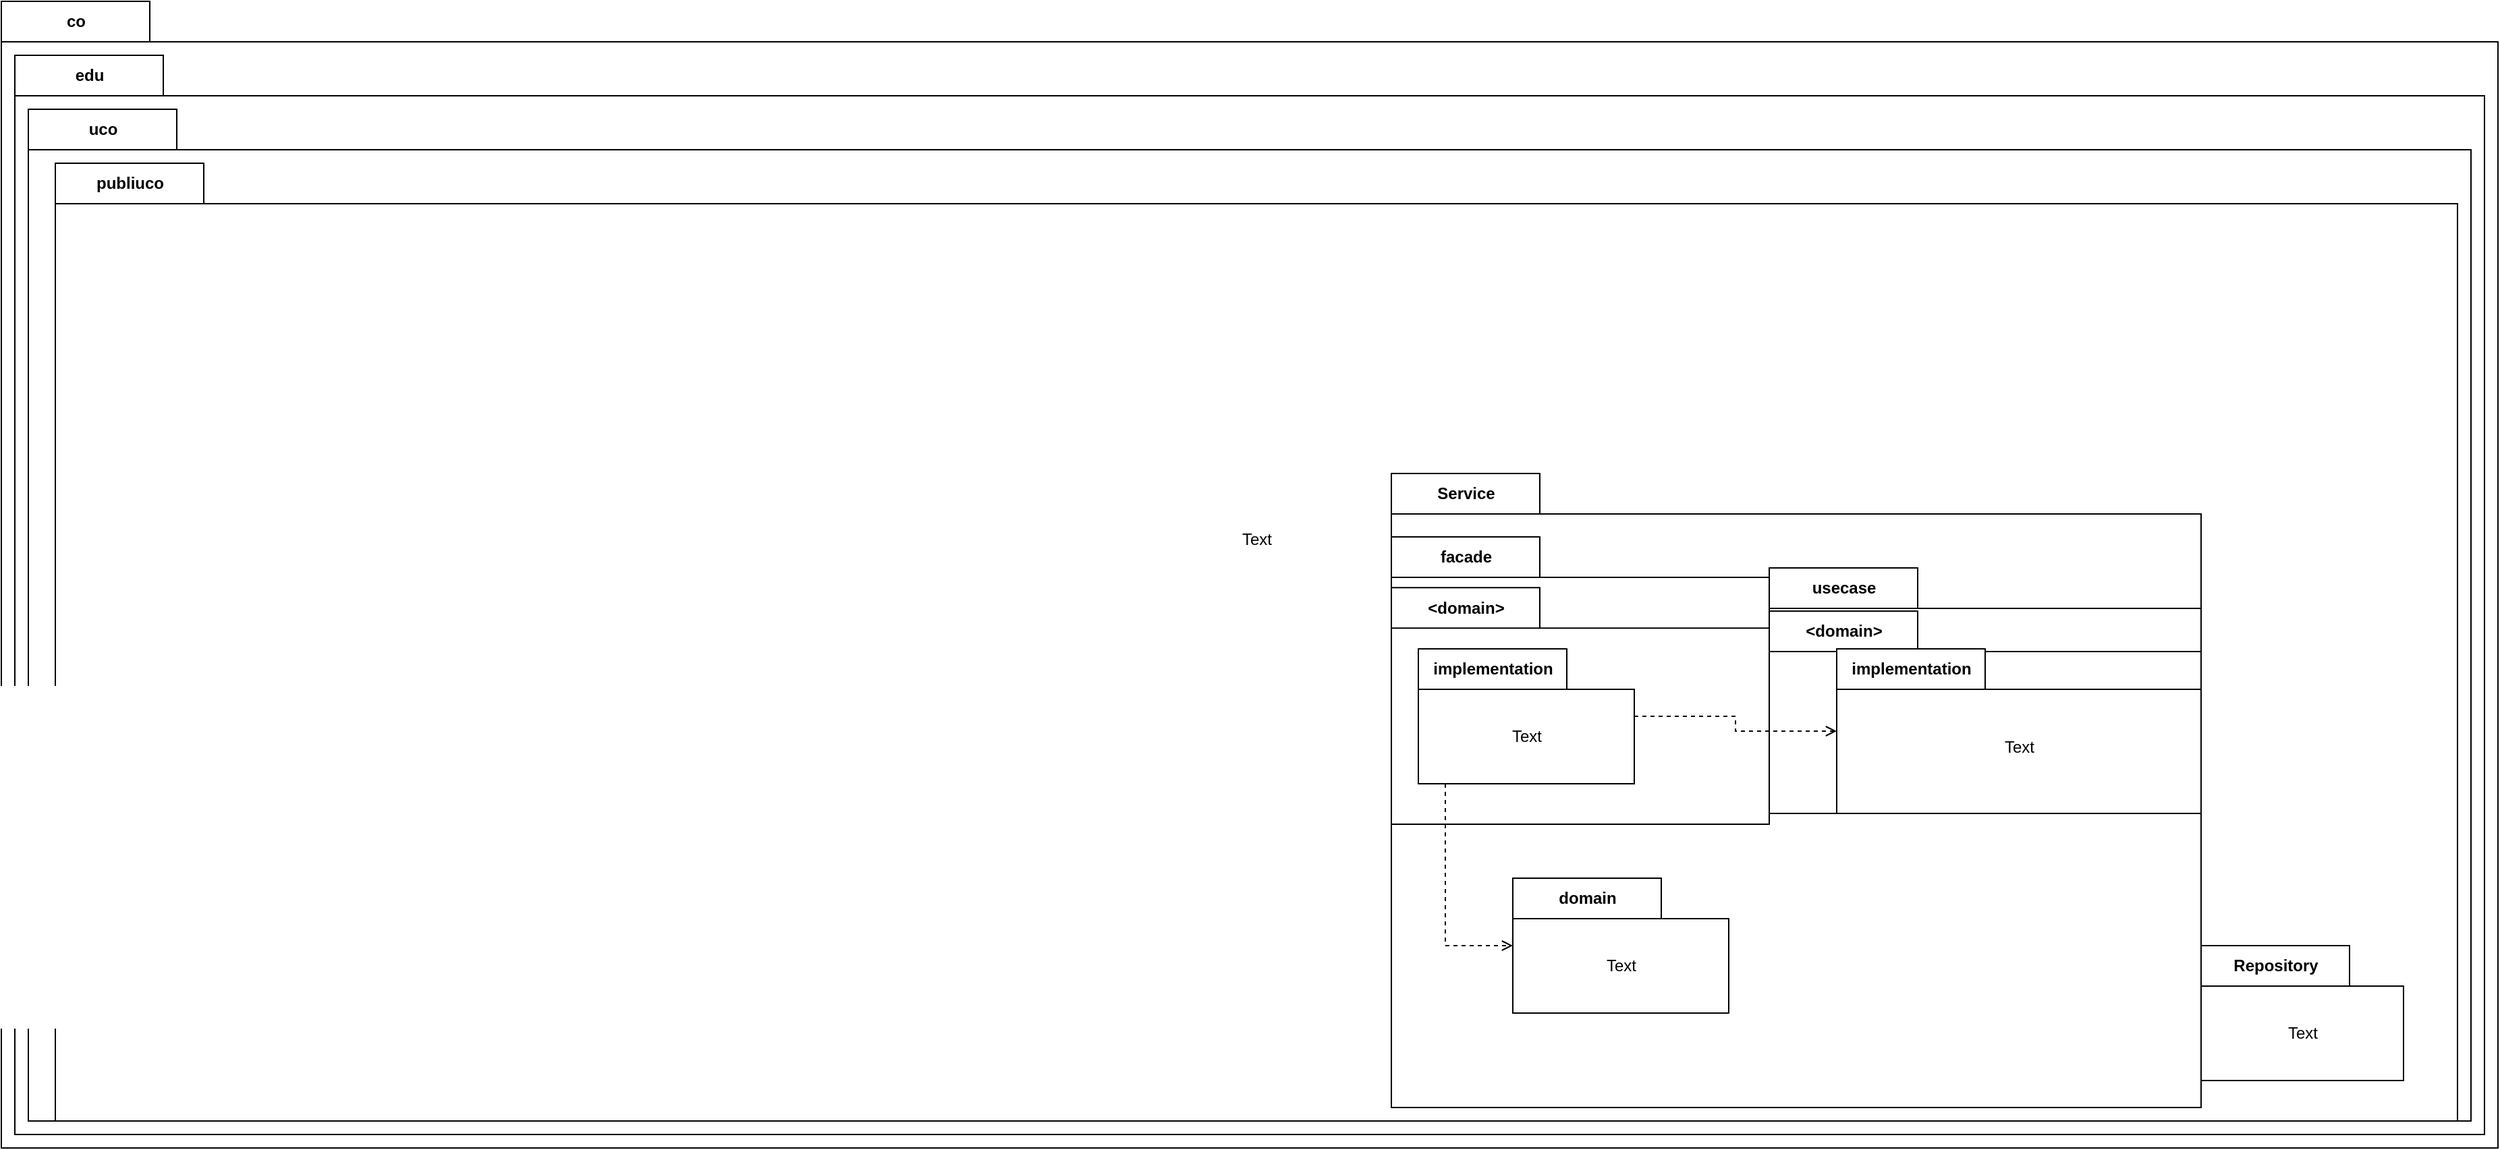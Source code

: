 <mxfile version="20.8.16" type="device"><diagram name="Página-1" id="WuZmXEgXU0VNbAFCJmsQ"><mxGraphModel dx="1691" dy="1685" grid="1" gridSize="10" guides="1" tooltips="1" connect="1" arrows="1" fold="1" page="1" pageScale="1" pageWidth="827" pageHeight="1169" math="0" shadow="0"><root><mxCell id="0"/><mxCell id="1" parent="0"/><mxCell id="E5G_coiugj1tsMY0_nDJ-1" value="co" style="shape=folder;fontStyle=1;tabWidth=110;tabHeight=30;tabPosition=left;html=1;boundedLbl=1;labelInHeader=1;container=1;collapsible=0;" parent="1" vertex="1"><mxGeometry x="-820" y="-430" width="1850" height="850" as="geometry"/></mxCell><mxCell id="E5G_coiugj1tsMY0_nDJ-2" value="Text" style="html=1;strokeColor=none;resizeWidth=1;resizeHeight=1;fillColor=none;part=1;connectable=0;allowArrows=0;deletable=0;" parent="E5G_coiugj1tsMY0_nDJ-1" vertex="1"><mxGeometry width="1850" height="595.0" relative="1" as="geometry"><mxPoint y="30" as="offset"/></mxGeometry></mxCell><mxCell id="E5G_coiugj1tsMY0_nDJ-3" value="edu" style="shape=folder;fontStyle=1;tabWidth=110;tabHeight=30;tabPosition=left;html=1;boundedLbl=1;labelInHeader=1;container=1;collapsible=0;" parent="1" vertex="1"><mxGeometry x="-810" y="-390" width="1830" height="800" as="geometry"/></mxCell><mxCell id="E5G_coiugj1tsMY0_nDJ-4" value="Text" style="html=1;strokeColor=none;resizeWidth=1;resizeHeight=1;fillColor=none;part=1;connectable=0;allowArrows=0;deletable=0;" parent="E5G_coiugj1tsMY0_nDJ-3" vertex="1"><mxGeometry width="1830" height="560" relative="1" as="geometry"><mxPoint y="30" as="offset"/></mxGeometry></mxCell><mxCell id="E5G_coiugj1tsMY0_nDJ-5" value="uco" style="shape=folder;fontStyle=1;tabWidth=110;tabHeight=30;tabPosition=left;html=1;boundedLbl=1;labelInHeader=1;container=1;collapsible=0;" parent="1" vertex="1"><mxGeometry x="-800" y="-350" width="1810" height="750" as="geometry"/></mxCell><mxCell id="E5G_coiugj1tsMY0_nDJ-6" value="Text" style="html=1;strokeColor=none;resizeWidth=1;resizeHeight=1;fillColor=none;part=1;connectable=0;allowArrows=0;deletable=0;" parent="E5G_coiugj1tsMY0_nDJ-5" vertex="1"><mxGeometry width="1810" height="525" relative="1" as="geometry"><mxPoint y="30" as="offset"/></mxGeometry></mxCell><mxCell id="E5G_coiugj1tsMY0_nDJ-7" value="publiuco" style="shape=folder;fontStyle=1;tabWidth=110;tabHeight=30;tabPosition=left;html=1;boundedLbl=1;labelInHeader=1;container=1;collapsible=0;" parent="1" vertex="1"><mxGeometry x="-780" y="-310" width="1780" height="710" as="geometry"/></mxCell><mxCell id="E5G_coiugj1tsMY0_nDJ-8" value="Text" style="html=1;strokeColor=none;resizeWidth=1;resizeHeight=1;fillColor=none;part=1;connectable=0;allowArrows=0;deletable=0;" parent="E5G_coiugj1tsMY0_nDJ-7" vertex="1"><mxGeometry width="1780" height="497" relative="1" as="geometry"><mxPoint y="30" as="offset"/></mxGeometry></mxCell><mxCell id="E5G_coiugj1tsMY0_nDJ-9" value="Repository" style="shape=folder;fontStyle=1;tabWidth=110;tabHeight=30;tabPosition=left;html=1;boundedLbl=1;labelInHeader=1;container=1;collapsible=0;" parent="E5G_coiugj1tsMY0_nDJ-7" vertex="1"><mxGeometry x="1590" y="580" width="150" height="100" as="geometry"/></mxCell><mxCell id="E5G_coiugj1tsMY0_nDJ-10" value="Text" style="html=1;strokeColor=none;resizeWidth=1;resizeHeight=1;fillColor=none;part=1;connectable=0;allowArrows=0;deletable=0;" parent="E5G_coiugj1tsMY0_nDJ-9" vertex="1"><mxGeometry width="150" height="70" relative="1" as="geometry"><mxPoint y="30" as="offset"/></mxGeometry></mxCell><mxCell id="E5G_coiugj1tsMY0_nDJ-11" value="Text" style="html=1;strokeColor=none;resizeWidth=1;resizeHeight=1;fillColor=none;part=1;connectable=0;allowArrows=0;deletable=0;" parent="E5G_coiugj1tsMY0_nDJ-7" vertex="1"><mxGeometry x="1340" y="560" width="150" height="70" as="geometry"/></mxCell><mxCell id="E5G_coiugj1tsMY0_nDJ-14" value="Service" style="shape=folder;fontStyle=1;tabWidth=110;tabHeight=30;tabPosition=left;html=1;boundedLbl=1;labelInHeader=1;container=1;collapsible=0;" parent="1" vertex="1"><mxGeometry x="210" y="-80" width="600" height="470" as="geometry"/></mxCell><mxCell id="E5G_coiugj1tsMY0_nDJ-15" value="Text" style="html=1;strokeColor=none;resizeWidth=1;resizeHeight=1;fillColor=none;part=1;connectable=0;allowArrows=0;deletable=0;" parent="E5G_coiugj1tsMY0_nDJ-14" vertex="1"><mxGeometry width="560" height="329" relative="1" as="geometry"><mxPoint y="30" as="offset"/></mxGeometry></mxCell><mxCell id="E5G_coiugj1tsMY0_nDJ-18" value="facade" style="shape=folder;fontStyle=1;tabWidth=110;tabHeight=30;tabPosition=left;html=1;boundedLbl=1;labelInHeader=1;container=1;collapsible=0;" parent="E5G_coiugj1tsMY0_nDJ-14" vertex="1"><mxGeometry y="47" width="280" height="213" as="geometry"/></mxCell><mxCell id="E5G_coiugj1tsMY0_nDJ-19" value="Text" style="html=1;strokeColor=none;resizeWidth=1;resizeHeight=1;fillColor=none;part=1;connectable=0;allowArrows=0;deletable=0;" parent="E5G_coiugj1tsMY0_nDJ-18" vertex="1"><mxGeometry width="262.5" height="135.545" relative="1" as="geometry"><mxPoint y="30" as="offset"/></mxGeometry></mxCell><mxCell id="E5G_coiugj1tsMY0_nDJ-20" value="&amp;lt;domain&amp;gt;" style="shape=folder;fontStyle=1;tabWidth=110;tabHeight=30;tabPosition=left;html=1;boundedLbl=1;labelInHeader=1;container=1;collapsible=0;" parent="E5G_coiugj1tsMY0_nDJ-18" vertex="1"><mxGeometry y="37.588" width="280" height="175.412" as="geometry"/></mxCell><mxCell id="E5G_coiugj1tsMY0_nDJ-21" value="Text" style="html=1;strokeColor=none;resizeWidth=1;resizeHeight=1;fillColor=none;part=1;connectable=0;allowArrows=0;deletable=0;" parent="E5G_coiugj1tsMY0_nDJ-20" vertex="1"><mxGeometry width="280" height="122.788" relative="1" as="geometry"><mxPoint y="30" as="offset"/></mxGeometry></mxCell><mxCell id="E5G_coiugj1tsMY0_nDJ-22" value="implementation" style="shape=folder;fontStyle=1;tabWidth=110;tabHeight=30;tabPosition=left;html=1;boundedLbl=1;labelInHeader=1;container=1;collapsible=0;" parent="E5G_coiugj1tsMY0_nDJ-20" vertex="1"><mxGeometry x="20" y="45.41" width="160" height="100" as="geometry"/></mxCell><mxCell id="E5G_coiugj1tsMY0_nDJ-23" value="Text" style="html=1;strokeColor=none;resizeWidth=1;resizeHeight=1;fillColor=none;part=1;connectable=0;allowArrows=0;deletable=0;" parent="E5G_coiugj1tsMY0_nDJ-22" vertex="1"><mxGeometry width="160" height="70" relative="1" as="geometry"><mxPoint y="30" as="offset"/></mxGeometry></mxCell><mxCell id="E5G_coiugj1tsMY0_nDJ-30" value="usecase" style="shape=folder;fontStyle=1;tabWidth=110;tabHeight=30;tabPosition=left;html=1;boundedLbl=1;labelInHeader=1;container=1;collapsible=0;" parent="E5G_coiugj1tsMY0_nDJ-14" vertex="1"><mxGeometry x="280" y="70" width="320" height="182" as="geometry"/></mxCell><mxCell id="E5G_coiugj1tsMY0_nDJ-31" value="Text" style="html=1;strokeColor=none;resizeWidth=1;resizeHeight=1;fillColor=none;part=1;connectable=0;allowArrows=0;deletable=0;" parent="E5G_coiugj1tsMY0_nDJ-30" vertex="1"><mxGeometry width="297.256" height="115.394" relative="1" as="geometry"><mxPoint y="30" as="offset"/></mxGeometry></mxCell><mxCell id="E5G_coiugj1tsMY0_nDJ-32" value="&amp;lt;domain&amp;gt;" style="shape=folder;fontStyle=1;tabWidth=110;tabHeight=30;tabPosition=left;html=1;boundedLbl=1;labelInHeader=1;container=1;collapsible=0;" parent="E5G_coiugj1tsMY0_nDJ-30" vertex="1"><mxGeometry y="32" width="320" height="150" as="geometry"/></mxCell><mxCell id="E5G_coiugj1tsMY0_nDJ-33" value="Text" style="html=1;strokeColor=none;resizeWidth=1;resizeHeight=1;fillColor=none;part=1;connectable=0;allowArrows=0;deletable=0;" parent="E5G_coiugj1tsMY0_nDJ-32" vertex="1"><mxGeometry width="317.073" height="104.533" relative="1" as="geometry"><mxPoint y="30" as="offset"/></mxGeometry></mxCell><mxCell id="E5G_coiugj1tsMY0_nDJ-34" value="implementation" style="shape=folder;fontStyle=1;tabWidth=110;tabHeight=30;tabPosition=left;html=1;boundedLbl=1;labelInHeader=1;container=1;collapsible=0;" parent="E5G_coiugj1tsMY0_nDJ-32" vertex="1"><mxGeometry x="50" y="28" width="270" height="122" as="geometry"/></mxCell><mxCell id="E5G_coiugj1tsMY0_nDJ-35" value="Text" style="html=1;strokeColor=none;resizeWidth=1;resizeHeight=1;fillColor=none;part=1;connectable=0;allowArrows=0;deletable=0;" parent="E5G_coiugj1tsMY0_nDJ-34" vertex="1"><mxGeometry width="270" height="85.4" relative="1" as="geometry"><mxPoint y="30" as="offset"/></mxGeometry></mxCell><mxCell id="E5G_coiugj1tsMY0_nDJ-36" style="edgeStyle=orthogonalEdgeStyle;rounded=0;orthogonalLoop=1;jettySize=auto;html=1;endArrow=open;endFill=0;dashed=1;" parent="E5G_coiugj1tsMY0_nDJ-14" source="E5G_coiugj1tsMY0_nDJ-22" target="E5G_coiugj1tsMY0_nDJ-34" edge="1"><mxGeometry relative="1" as="geometry"/></mxCell><mxCell id="E5G_coiugj1tsMY0_nDJ-37" value="domain" style="shape=folder;fontStyle=1;tabWidth=110;tabHeight=30;tabPosition=left;html=1;boundedLbl=1;labelInHeader=1;container=1;collapsible=0;" parent="E5G_coiugj1tsMY0_nDJ-14" vertex="1"><mxGeometry x="90" y="299.998" width="160" height="100" as="geometry"/></mxCell><mxCell id="E5G_coiugj1tsMY0_nDJ-38" value="Text" style="html=1;strokeColor=none;resizeWidth=1;resizeHeight=1;fillColor=none;part=1;connectable=0;allowArrows=0;deletable=0;" parent="E5G_coiugj1tsMY0_nDJ-37" vertex="1"><mxGeometry width="160" height="70" relative="1" as="geometry"><mxPoint y="30" as="offset"/></mxGeometry></mxCell><mxCell id="E5G_coiugj1tsMY0_nDJ-39" style="edgeStyle=orthogonalEdgeStyle;rounded=0;orthogonalLoop=1;jettySize=auto;html=1;dashed=1;endArrow=open;endFill=0;" parent="E5G_coiugj1tsMY0_nDJ-14" source="E5G_coiugj1tsMY0_nDJ-22" target="E5G_coiugj1tsMY0_nDJ-37" edge="1"><mxGeometry relative="1" as="geometry"><Array as="points"><mxPoint x="40" y="350"/></Array></mxGeometry></mxCell></root></mxGraphModel></diagram></mxfile>